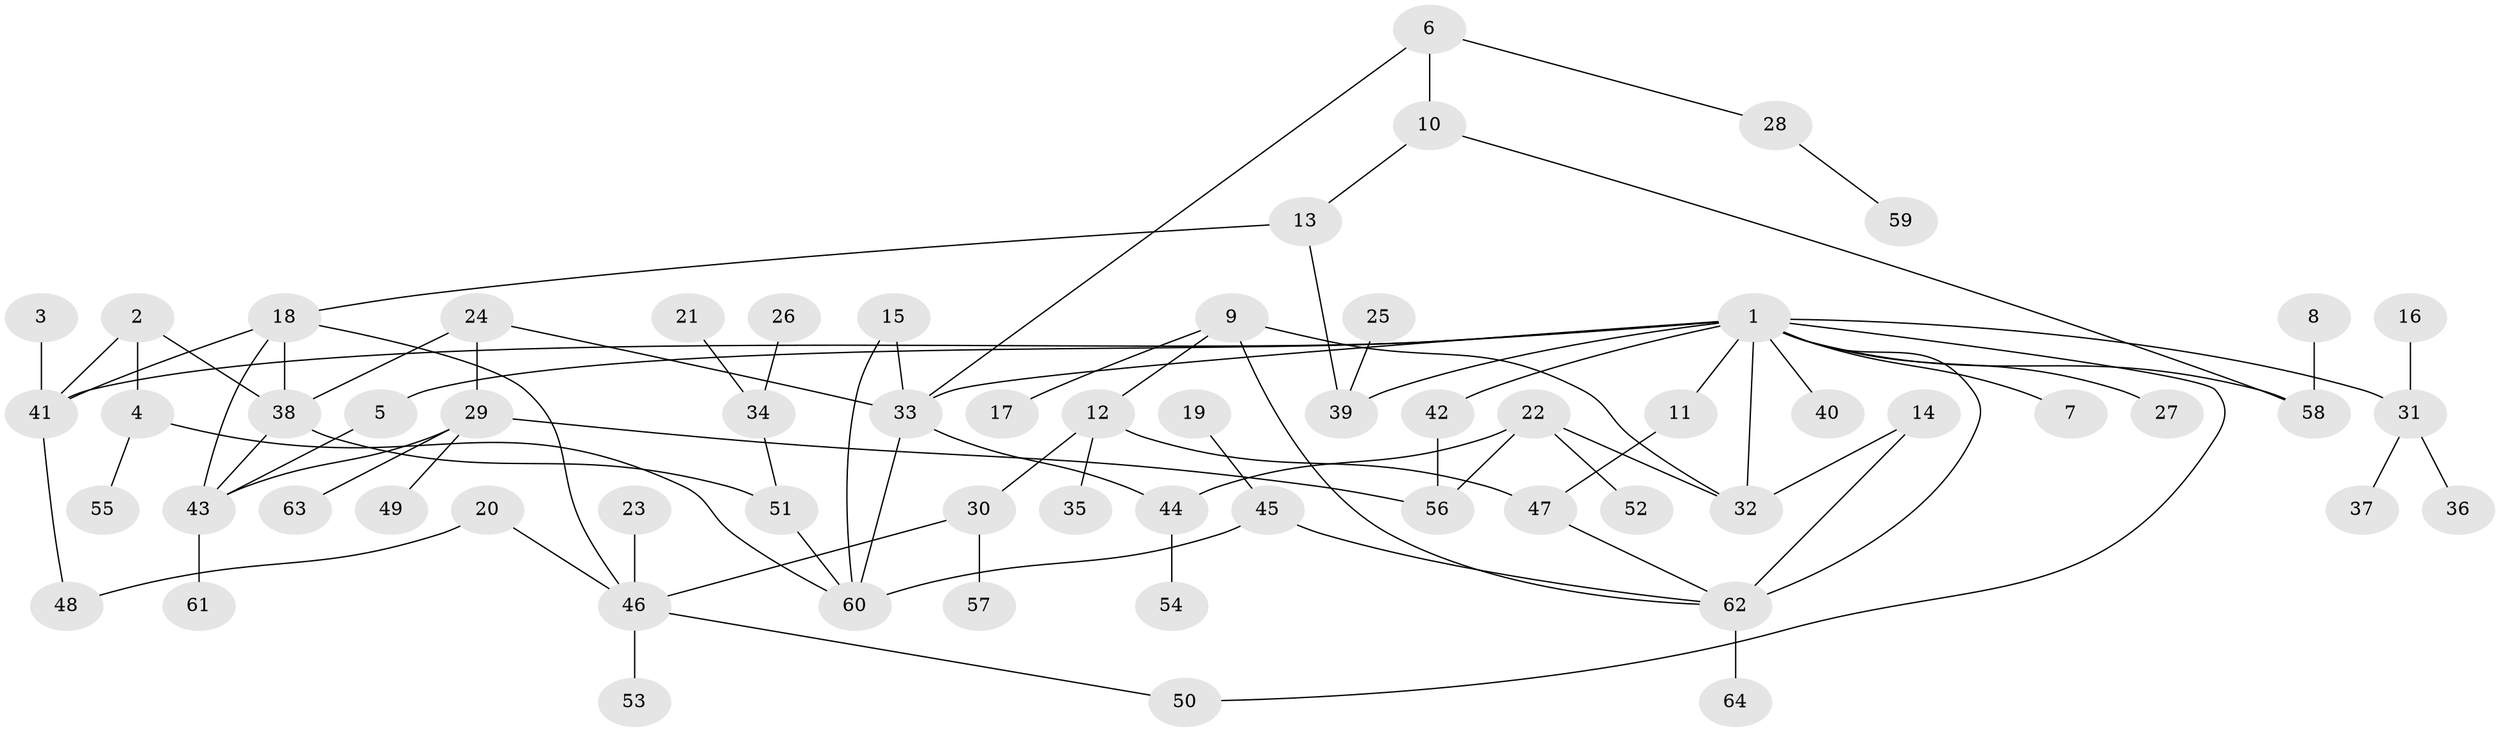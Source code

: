 // original degree distribution, {8: 0.007874015748031496, 6: 0.03937007874015748, 4: 0.12598425196850394, 5: 0.023622047244094488, 2: 0.3228346456692913, 3: 0.15748031496062992, 1: 0.3228346456692913}
// Generated by graph-tools (version 1.1) at 2025/25/03/09/25 03:25:25]
// undirected, 64 vertices, 85 edges
graph export_dot {
graph [start="1"]
  node [color=gray90,style=filled];
  1;
  2;
  3;
  4;
  5;
  6;
  7;
  8;
  9;
  10;
  11;
  12;
  13;
  14;
  15;
  16;
  17;
  18;
  19;
  20;
  21;
  22;
  23;
  24;
  25;
  26;
  27;
  28;
  29;
  30;
  31;
  32;
  33;
  34;
  35;
  36;
  37;
  38;
  39;
  40;
  41;
  42;
  43;
  44;
  45;
  46;
  47;
  48;
  49;
  50;
  51;
  52;
  53;
  54;
  55;
  56;
  57;
  58;
  59;
  60;
  61;
  62;
  63;
  64;
  1 -- 5 [weight=1.0];
  1 -- 7 [weight=1.0];
  1 -- 11 [weight=1.0];
  1 -- 27 [weight=1.0];
  1 -- 31 [weight=1.0];
  1 -- 32 [weight=1.0];
  1 -- 33 [weight=1.0];
  1 -- 39 [weight=1.0];
  1 -- 40 [weight=1.0];
  1 -- 41 [weight=1.0];
  1 -- 42 [weight=1.0];
  1 -- 50 [weight=1.0];
  1 -- 58 [weight=1.0];
  1 -- 62 [weight=1.0];
  2 -- 4 [weight=1.0];
  2 -- 38 [weight=1.0];
  2 -- 41 [weight=1.0];
  3 -- 41 [weight=2.0];
  4 -- 55 [weight=1.0];
  4 -- 60 [weight=1.0];
  5 -- 43 [weight=1.0];
  6 -- 10 [weight=1.0];
  6 -- 28 [weight=1.0];
  6 -- 33 [weight=1.0];
  8 -- 58 [weight=1.0];
  9 -- 12 [weight=1.0];
  9 -- 17 [weight=1.0];
  9 -- 32 [weight=1.0];
  9 -- 62 [weight=1.0];
  10 -- 13 [weight=1.0];
  10 -- 58 [weight=1.0];
  11 -- 47 [weight=1.0];
  12 -- 30 [weight=1.0];
  12 -- 35 [weight=1.0];
  12 -- 47 [weight=1.0];
  13 -- 18 [weight=1.0];
  13 -- 39 [weight=1.0];
  14 -- 32 [weight=1.0];
  14 -- 62 [weight=2.0];
  15 -- 33 [weight=1.0];
  15 -- 60 [weight=1.0];
  16 -- 31 [weight=1.0];
  18 -- 38 [weight=1.0];
  18 -- 41 [weight=1.0];
  18 -- 43 [weight=1.0];
  18 -- 46 [weight=1.0];
  19 -- 45 [weight=1.0];
  20 -- 46 [weight=1.0];
  20 -- 48 [weight=1.0];
  21 -- 34 [weight=1.0];
  22 -- 32 [weight=1.0];
  22 -- 44 [weight=1.0];
  22 -- 52 [weight=1.0];
  22 -- 56 [weight=1.0];
  23 -- 46 [weight=1.0];
  24 -- 29 [weight=1.0];
  24 -- 33 [weight=1.0];
  24 -- 38 [weight=1.0];
  25 -- 39 [weight=1.0];
  26 -- 34 [weight=1.0];
  28 -- 59 [weight=1.0];
  29 -- 43 [weight=1.0];
  29 -- 49 [weight=1.0];
  29 -- 56 [weight=1.0];
  29 -- 63 [weight=1.0];
  30 -- 46 [weight=1.0];
  30 -- 57 [weight=1.0];
  31 -- 36 [weight=1.0];
  31 -- 37 [weight=1.0];
  33 -- 44 [weight=1.0];
  33 -- 60 [weight=1.0];
  34 -- 51 [weight=1.0];
  38 -- 43 [weight=1.0];
  38 -- 51 [weight=1.0];
  41 -- 48 [weight=1.0];
  42 -- 56 [weight=1.0];
  43 -- 61 [weight=1.0];
  44 -- 54 [weight=1.0];
  45 -- 60 [weight=1.0];
  45 -- 62 [weight=1.0];
  46 -- 50 [weight=1.0];
  46 -- 53 [weight=1.0];
  47 -- 62 [weight=1.0];
  51 -- 60 [weight=1.0];
  62 -- 64 [weight=1.0];
}
